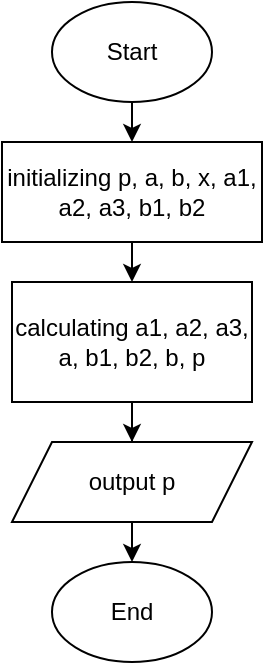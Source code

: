 <mxfile version="24.9.0">
  <diagram name="Сторінка-1" id="BStWY_aO_v8bjCKmYqI_">
    <mxGraphModel dx="622" dy="549" grid="1" gridSize="10" guides="1" tooltips="1" connect="1" arrows="1" fold="1" page="1" pageScale="1" pageWidth="827" pageHeight="1169" math="0" shadow="0">
      <root>
        <mxCell id="0" />
        <mxCell id="1" parent="0" />
        <mxCell id="49uNar3mW_wafVYyybKT-13" style="edgeStyle=orthogonalEdgeStyle;rounded=0;orthogonalLoop=1;jettySize=auto;html=1;exitX=0.5;exitY=1;exitDx=0;exitDy=0;entryX=0.5;entryY=0;entryDx=0;entryDy=0;" edge="1" parent="1" source="49uNar3mW_wafVYyybKT-5" target="49uNar3mW_wafVYyybKT-6">
          <mxGeometry relative="1" as="geometry" />
        </mxCell>
        <mxCell id="49uNar3mW_wafVYyybKT-5" value="Start" style="ellipse;whiteSpace=wrap;html=1;" vertex="1" parent="1">
          <mxGeometry x="170" y="60" width="80" height="50" as="geometry" />
        </mxCell>
        <mxCell id="49uNar3mW_wafVYyybKT-14" style="edgeStyle=orthogonalEdgeStyle;rounded=0;orthogonalLoop=1;jettySize=auto;html=1;exitX=0.5;exitY=1;exitDx=0;exitDy=0;entryX=0.5;entryY=0;entryDx=0;entryDy=0;" edge="1" parent="1" source="49uNar3mW_wafVYyybKT-6" target="49uNar3mW_wafVYyybKT-7">
          <mxGeometry relative="1" as="geometry" />
        </mxCell>
        <mxCell id="49uNar3mW_wafVYyybKT-6" value="initializing p, a, b, x, a1, a2, a3, b1, b2" style="rounded=0;whiteSpace=wrap;html=1;" vertex="1" parent="1">
          <mxGeometry x="145" y="130" width="130" height="50" as="geometry" />
        </mxCell>
        <mxCell id="49uNar3mW_wafVYyybKT-15" style="edgeStyle=orthogonalEdgeStyle;rounded=0;orthogonalLoop=1;jettySize=auto;html=1;exitX=0.5;exitY=1;exitDx=0;exitDy=0;" edge="1" parent="1" source="49uNar3mW_wafVYyybKT-7" target="49uNar3mW_wafVYyybKT-10">
          <mxGeometry relative="1" as="geometry" />
        </mxCell>
        <mxCell id="49uNar3mW_wafVYyybKT-7" value="calculating a1, a2, a3, a, b1, b2, b, p" style="rounded=0;whiteSpace=wrap;html=1;" vertex="1" parent="1">
          <mxGeometry x="150" y="200" width="120" height="60" as="geometry" />
        </mxCell>
        <mxCell id="49uNar3mW_wafVYyybKT-16" style="edgeStyle=orthogonalEdgeStyle;rounded=0;orthogonalLoop=1;jettySize=auto;html=1;exitX=0.5;exitY=1;exitDx=0;exitDy=0;entryX=0.5;entryY=0;entryDx=0;entryDy=0;" edge="1" parent="1" source="49uNar3mW_wafVYyybKT-10" target="49uNar3mW_wafVYyybKT-12">
          <mxGeometry relative="1" as="geometry" />
        </mxCell>
        <mxCell id="49uNar3mW_wafVYyybKT-10" value="output p" style="shape=parallelogram;perimeter=parallelogramPerimeter;whiteSpace=wrap;html=1;fixedSize=1;" vertex="1" parent="1">
          <mxGeometry x="150" y="280" width="120" height="40" as="geometry" />
        </mxCell>
        <mxCell id="49uNar3mW_wafVYyybKT-12" value="End" style="ellipse;whiteSpace=wrap;html=1;" vertex="1" parent="1">
          <mxGeometry x="170" y="340" width="80" height="50" as="geometry" />
        </mxCell>
      </root>
    </mxGraphModel>
  </diagram>
</mxfile>
